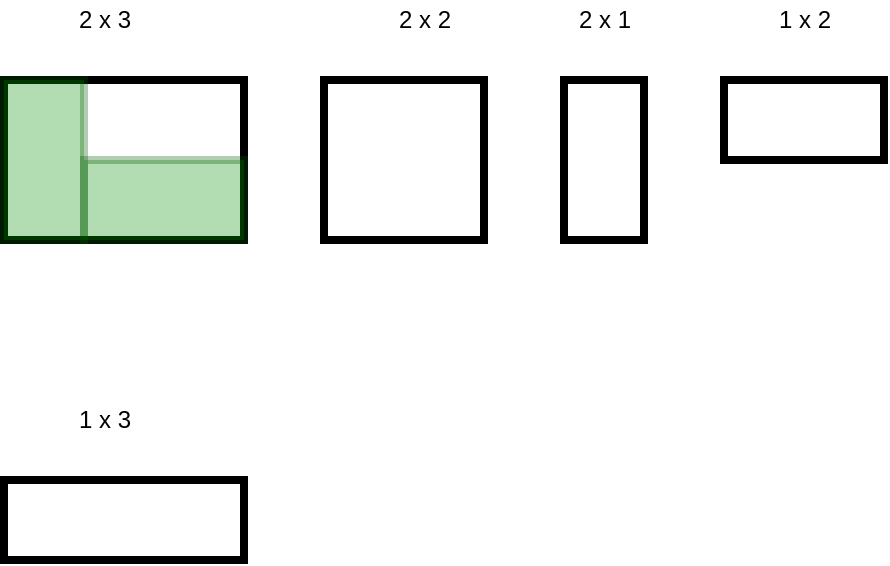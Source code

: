 <mxfile>
    <diagram id="tSGQkMMUDfGcxjDFG-of" name="Page-1">
        <mxGraphModel dx="1296" dy="673" grid="1" gridSize="10" guides="1" tooltips="1" connect="1" arrows="1" fold="1" page="1" pageScale="1" pageWidth="850" pageHeight="1100" math="0" shadow="0">
            <root>
                <mxCell id="0"/>
                <mxCell id="1" parent="0"/>
                <mxCell id="2" value="" style="rounded=0;whiteSpace=wrap;html=1;fillColor=none;strokeWidth=4;" vertex="1" parent="1">
                    <mxGeometry x="320" y="280" width="120" height="80" as="geometry"/>
                </mxCell>
                <mxCell id="3" value="2 x 3" style="text;html=1;align=center;verticalAlign=middle;resizable=0;points=[];autosize=1;strokeColor=none;fillColor=none;" vertex="1" parent="1">
                    <mxGeometry x="350" y="240" width="40" height="20" as="geometry"/>
                </mxCell>
                <mxCell id="4" value="" style="rounded=0;whiteSpace=wrap;html=1;fillColor=none;strokeWidth=4;" vertex="1" parent="1">
                    <mxGeometry x="480" y="280" width="80" height="80" as="geometry"/>
                </mxCell>
                <mxCell id="5" value="2 x 2" style="text;html=1;align=center;verticalAlign=middle;resizable=0;points=[];autosize=1;strokeColor=none;fillColor=none;" vertex="1" parent="1">
                    <mxGeometry x="510" y="240" width="40" height="20" as="geometry"/>
                </mxCell>
                <mxCell id="6" value="" style="rounded=0;whiteSpace=wrap;html=1;fillColor=none;strokeWidth=4;" vertex="1" parent="1">
                    <mxGeometry x="600" y="280" width="40" height="80" as="geometry"/>
                </mxCell>
                <mxCell id="7" value="2 x 1" style="text;html=1;align=center;verticalAlign=middle;resizable=0;points=[];autosize=1;strokeColor=none;fillColor=none;" vertex="1" parent="1">
                    <mxGeometry x="600" y="240" width="40" height="20" as="geometry"/>
                </mxCell>
                <mxCell id="8" value="" style="rounded=0;whiteSpace=wrap;html=1;fillColor=none;strokeWidth=4;direction=south;" vertex="1" parent="1">
                    <mxGeometry x="680" y="280" width="80" height="40" as="geometry"/>
                </mxCell>
                <mxCell id="9" value="1 x 2" style="text;html=1;align=center;verticalAlign=middle;resizable=0;points=[];autosize=1;strokeColor=none;fillColor=none;" vertex="1" parent="1">
                    <mxGeometry x="700" y="240" width="40" height="20" as="geometry"/>
                </mxCell>
                <mxCell id="14" value="" style="rounded=0;whiteSpace=wrap;html=1;strokeWidth=4;fillColor=#008a00;fontColor=#ffffff;strokeColor=#005700;opacity=30;" vertex="1" parent="1">
                    <mxGeometry x="320" y="280" width="40" height="80" as="geometry"/>
                </mxCell>
                <mxCell id="15" value="" style="rounded=0;whiteSpace=wrap;html=1;strokeWidth=4;fillColor=#008a00;direction=south;fontColor=#ffffff;strokeColor=#005700;opacity=30;" vertex="1" parent="1">
                    <mxGeometry x="360" y="320" width="80" height="40" as="geometry"/>
                </mxCell>
                <mxCell id="16" value="" style="rounded=0;whiteSpace=wrap;html=1;fillColor=none;strokeWidth=4;direction=south;" vertex="1" parent="1">
                    <mxGeometry x="320" y="480" width="120" height="40" as="geometry"/>
                </mxCell>
                <mxCell id="17" value="1 x 3" style="text;html=1;align=center;verticalAlign=middle;resizable=0;points=[];autosize=1;strokeColor=none;fillColor=none;" vertex="1" parent="1">
                    <mxGeometry x="350" y="440" width="40" height="20" as="geometry"/>
                </mxCell>
            </root>
        </mxGraphModel>
    </diagram>
    <diagram id="noWKutF4-p0yBE1XbrUB" name="Page-2">
        <mxGraphModel dx="1296" dy="673" grid="1" gridSize="10" guides="1" tooltips="1" connect="1" arrows="1" fold="1" page="1" pageScale="1" pageWidth="850" pageHeight="1100" math="0" shadow="0">
            <root>
                <mxCell id="AQcUnbsClU7jkmkwZBsO-0"/>
                <mxCell id="AQcUnbsClU7jkmkwZBsO-1" parent="AQcUnbsClU7jkmkwZBsO-0"/>
                <mxCell id="DckESceyEQgAvxwG9lts-0" value="" style="rounded=0;whiteSpace=wrap;html=1;fillColor=none;strokeWidth=4;" vertex="1" parent="AQcUnbsClU7jkmkwZBsO-1">
                    <mxGeometry x="80" y="120" width="280" height="120" as="geometry"/>
                </mxCell>
                <mxCell id="DckESceyEQgAvxwG9lts-1" value="3 x 7" style="text;html=1;align=center;verticalAlign=middle;resizable=0;points=[];autosize=1;strokeColor=none;fillColor=none;" vertex="1" parent="AQcUnbsClU7jkmkwZBsO-1">
                    <mxGeometry x="190" y="70" width="40" height="20" as="geometry"/>
                </mxCell>
                <mxCell id="DckESceyEQgAvxwG9lts-3" value="" style="shape=singleArrow;direction=south;whiteSpace=wrap;html=1;strokeWidth=4;fillColor=#d80073;opacity=30;fontColor=#ffffff;strokeColor=#A50040;" vertex="1" parent="AQcUnbsClU7jkmkwZBsO-1">
                    <mxGeometry x="90" y="130" width="20" height="100" as="geometry"/>
                </mxCell>
                <mxCell id="DckESceyEQgAvxwG9lts-4" value="" style="shape=singleArrow;direction=east;whiteSpace=wrap;html=1;strokeWidth=4;fillColor=#d80073;opacity=30;fontColor=#ffffff;strokeColor=#A50040;" vertex="1" parent="AQcUnbsClU7jkmkwZBsO-1">
                    <mxGeometry x="120" y="210" width="220" height="20" as="geometry"/>
                </mxCell>
                <mxCell id="DckESceyEQgAvxwG9lts-5" value="" style="shape=singleArrow;direction=east;whiteSpace=wrap;html=1;strokeWidth=4;fillColor=#60a917;opacity=30;fontColor=#ffffff;strokeColor=#2D7600;" vertex="1" parent="AQcUnbsClU7jkmkwZBsO-1">
                    <mxGeometry x="90" y="130" width="60" height="20" as="geometry"/>
                </mxCell>
                <mxCell id="DckESceyEQgAvxwG9lts-6" value="" style="shape=singleArrow;direction=south;whiteSpace=wrap;html=1;strokeWidth=4;fillColor=#60a917;opacity=30;fontColor=#ffffff;strokeColor=#2D7600;" vertex="1" parent="AQcUnbsClU7jkmkwZBsO-1">
                    <mxGeometry x="130" y="130" width="20" height="95" as="geometry"/>
                </mxCell>
                <mxCell id="DckESceyEQgAvxwG9lts-7" value="" style="shape=singleArrow;direction=east;whiteSpace=wrap;html=1;strokeWidth=4;fillColor=#60a917;opacity=30;fontColor=#ffffff;strokeColor=#2D7600;" vertex="1" parent="AQcUnbsClU7jkmkwZBsO-1">
                    <mxGeometry x="130" y="205" width="210" height="20" as="geometry"/>
                </mxCell>
                <mxCell id="fdc673Zx2qrimQgo3RBk-0" value="" style="rounded=0;whiteSpace=wrap;html=1;fillColor=none;strokeWidth=4;" vertex="1" parent="AQcUnbsClU7jkmkwZBsO-1">
                    <mxGeometry x="560" y="120" width="80" height="120" as="geometry"/>
                </mxCell>
                <mxCell id="fdc673Zx2qrimQgo3RBk-1" value="3" style="text;html=1;align=center;verticalAlign=middle;resizable=0;points=[];autosize=1;strokeColor=none;fillColor=none;" vertex="1" parent="AQcUnbsClU7jkmkwZBsO-1">
                    <mxGeometry x="590" y="250" width="20" height="20" as="geometry"/>
                </mxCell>
                <mxCell id="fdc673Zx2qrimQgo3RBk-2" value="" style="rounded=0;whiteSpace=wrap;html=1;fillColor=none;strokeWidth=4;" vertex="1" parent="AQcUnbsClU7jkmkwZBsO-1">
                    <mxGeometry x="560" y="280" width="120" height="120" as="geometry"/>
                </mxCell>
                <mxCell id="fdc673Zx2qrimQgo3RBk-3" value="6" style="text;html=1;align=center;verticalAlign=middle;resizable=0;points=[];autosize=1;strokeColor=none;fillColor=none;" vertex="1" parent="AQcUnbsClU7jkmkwZBsO-1">
                    <mxGeometry x="610" y="410" width="20" height="20" as="geometry"/>
                </mxCell>
                <mxCell id="fdc673Zx2qrimQgo3RBk-4" value="" style="rounded=0;whiteSpace=wrap;html=1;fillColor=none;strokeWidth=4;" vertex="1" parent="AQcUnbsClU7jkmkwZBsO-1">
                    <mxGeometry x="560" y="440" width="160" height="120" as="geometry"/>
                </mxCell>
                <mxCell id="fdc673Zx2qrimQgo3RBk-5" value="10" style="text;html=1;align=center;verticalAlign=middle;resizable=0;points=[];autosize=1;strokeColor=none;fillColor=none;" vertex="1" parent="AQcUnbsClU7jkmkwZBsO-1">
                    <mxGeometry x="625" y="570" width="30" height="20" as="geometry"/>
                </mxCell>
            </root>
        </mxGraphModel>
    </diagram>
</mxfile>